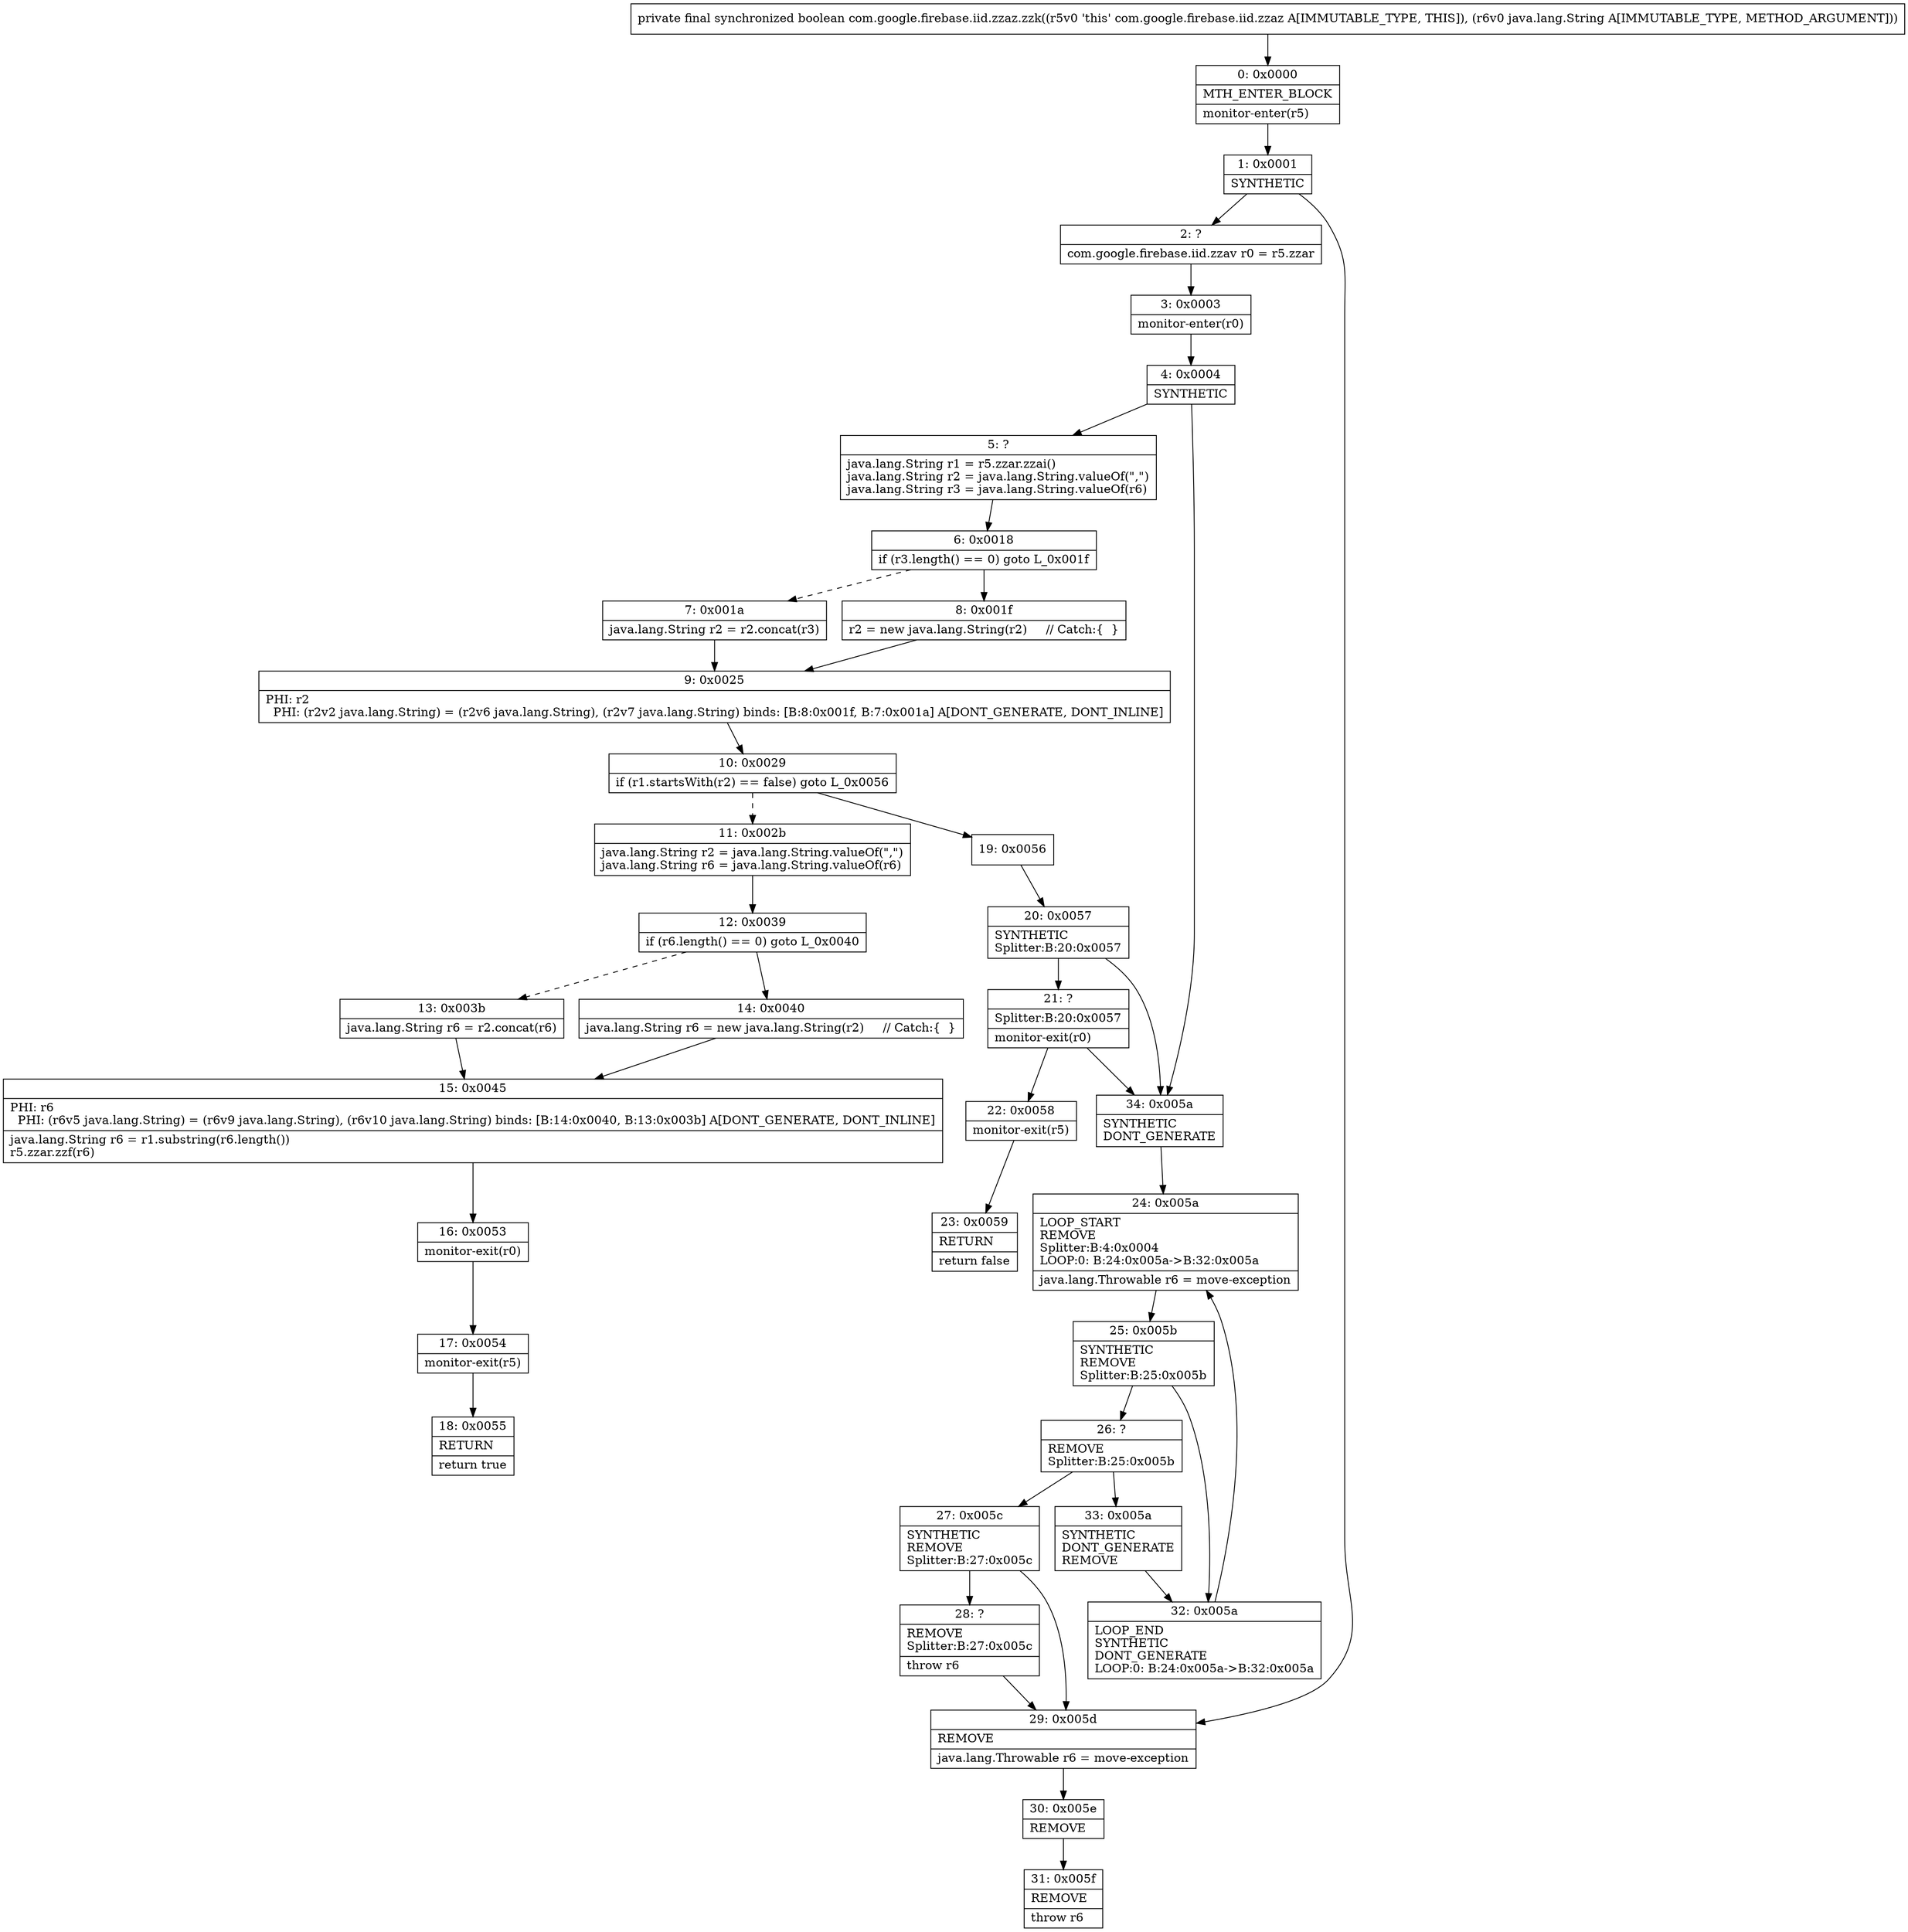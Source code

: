 digraph "CFG forcom.google.firebase.iid.zzaz.zzk(Ljava\/lang\/String;)Z" {
Node_0 [shape=record,label="{0\:\ 0x0000|MTH_ENTER_BLOCK\l|monitor\-enter(r5)\l}"];
Node_1 [shape=record,label="{1\:\ 0x0001|SYNTHETIC\l}"];
Node_2 [shape=record,label="{2\:\ ?|com.google.firebase.iid.zzav r0 = r5.zzar\l}"];
Node_3 [shape=record,label="{3\:\ 0x0003|monitor\-enter(r0)\l}"];
Node_4 [shape=record,label="{4\:\ 0x0004|SYNTHETIC\l}"];
Node_5 [shape=record,label="{5\:\ ?|java.lang.String r1 = r5.zzar.zzai()\ljava.lang.String r2 = java.lang.String.valueOf(\",\")\ljava.lang.String r3 = java.lang.String.valueOf(r6)\l}"];
Node_6 [shape=record,label="{6\:\ 0x0018|if (r3.length() == 0) goto L_0x001f\l}"];
Node_7 [shape=record,label="{7\:\ 0x001a|java.lang.String r2 = r2.concat(r3)\l}"];
Node_8 [shape=record,label="{8\:\ 0x001f|r2 = new java.lang.String(r2)     \/\/ Catch:\{  \}\l}"];
Node_9 [shape=record,label="{9\:\ 0x0025|PHI: r2 \l  PHI: (r2v2 java.lang.String) = (r2v6 java.lang.String), (r2v7 java.lang.String) binds: [B:8:0x001f, B:7:0x001a] A[DONT_GENERATE, DONT_INLINE]\l}"];
Node_10 [shape=record,label="{10\:\ 0x0029|if (r1.startsWith(r2) == false) goto L_0x0056\l}"];
Node_11 [shape=record,label="{11\:\ 0x002b|java.lang.String r2 = java.lang.String.valueOf(\",\")\ljava.lang.String r6 = java.lang.String.valueOf(r6)\l}"];
Node_12 [shape=record,label="{12\:\ 0x0039|if (r6.length() == 0) goto L_0x0040\l}"];
Node_13 [shape=record,label="{13\:\ 0x003b|java.lang.String r6 = r2.concat(r6)\l}"];
Node_14 [shape=record,label="{14\:\ 0x0040|java.lang.String r6 = new java.lang.String(r2)     \/\/ Catch:\{  \}\l}"];
Node_15 [shape=record,label="{15\:\ 0x0045|PHI: r6 \l  PHI: (r6v5 java.lang.String) = (r6v9 java.lang.String), (r6v10 java.lang.String) binds: [B:14:0x0040, B:13:0x003b] A[DONT_GENERATE, DONT_INLINE]\l|java.lang.String r6 = r1.substring(r6.length())\lr5.zzar.zzf(r6)\l}"];
Node_16 [shape=record,label="{16\:\ 0x0053|monitor\-exit(r0)\l}"];
Node_17 [shape=record,label="{17\:\ 0x0054|monitor\-exit(r5)\l}"];
Node_18 [shape=record,label="{18\:\ 0x0055|RETURN\l|return true\l}"];
Node_19 [shape=record,label="{19\:\ 0x0056}"];
Node_20 [shape=record,label="{20\:\ 0x0057|SYNTHETIC\lSplitter:B:20:0x0057\l}"];
Node_21 [shape=record,label="{21\:\ ?|Splitter:B:20:0x0057\l|monitor\-exit(r0)\l}"];
Node_22 [shape=record,label="{22\:\ 0x0058|monitor\-exit(r5)\l}"];
Node_23 [shape=record,label="{23\:\ 0x0059|RETURN\l|return false\l}"];
Node_24 [shape=record,label="{24\:\ 0x005a|LOOP_START\lREMOVE\lSplitter:B:4:0x0004\lLOOP:0: B:24:0x005a\-\>B:32:0x005a\l|java.lang.Throwable r6 = move\-exception\l}"];
Node_25 [shape=record,label="{25\:\ 0x005b|SYNTHETIC\lREMOVE\lSplitter:B:25:0x005b\l}"];
Node_26 [shape=record,label="{26\:\ ?|REMOVE\lSplitter:B:25:0x005b\l}"];
Node_27 [shape=record,label="{27\:\ 0x005c|SYNTHETIC\lREMOVE\lSplitter:B:27:0x005c\l}"];
Node_28 [shape=record,label="{28\:\ ?|REMOVE\lSplitter:B:27:0x005c\l|throw r6\l}"];
Node_29 [shape=record,label="{29\:\ 0x005d|REMOVE\l|java.lang.Throwable r6 = move\-exception\l}"];
Node_30 [shape=record,label="{30\:\ 0x005e|REMOVE\l}"];
Node_31 [shape=record,label="{31\:\ 0x005f|REMOVE\l|throw r6\l}"];
Node_32 [shape=record,label="{32\:\ 0x005a|LOOP_END\lSYNTHETIC\lDONT_GENERATE\lLOOP:0: B:24:0x005a\-\>B:32:0x005a\l}"];
Node_33 [shape=record,label="{33\:\ 0x005a|SYNTHETIC\lDONT_GENERATE\lREMOVE\l}"];
Node_34 [shape=record,label="{34\:\ 0x005a|SYNTHETIC\lDONT_GENERATE\l}"];
MethodNode[shape=record,label="{private final synchronized boolean com.google.firebase.iid.zzaz.zzk((r5v0 'this' com.google.firebase.iid.zzaz A[IMMUTABLE_TYPE, THIS]), (r6v0 java.lang.String A[IMMUTABLE_TYPE, METHOD_ARGUMENT])) }"];
MethodNode -> Node_0;
Node_0 -> Node_1;
Node_1 -> Node_2;
Node_1 -> Node_29;
Node_2 -> Node_3;
Node_3 -> Node_4;
Node_4 -> Node_5;
Node_4 -> Node_34;
Node_5 -> Node_6;
Node_6 -> Node_7[style=dashed];
Node_6 -> Node_8;
Node_7 -> Node_9;
Node_8 -> Node_9;
Node_9 -> Node_10;
Node_10 -> Node_11[style=dashed];
Node_10 -> Node_19;
Node_11 -> Node_12;
Node_12 -> Node_13[style=dashed];
Node_12 -> Node_14;
Node_13 -> Node_15;
Node_14 -> Node_15;
Node_15 -> Node_16;
Node_16 -> Node_17;
Node_17 -> Node_18;
Node_19 -> Node_20;
Node_20 -> Node_21;
Node_20 -> Node_34;
Node_21 -> Node_22;
Node_21 -> Node_34;
Node_22 -> Node_23;
Node_24 -> Node_25;
Node_25 -> Node_26;
Node_25 -> Node_32;
Node_26 -> Node_27;
Node_26 -> Node_33;
Node_27 -> Node_28;
Node_27 -> Node_29;
Node_28 -> Node_29;
Node_29 -> Node_30;
Node_30 -> Node_31;
Node_32 -> Node_24;
Node_33 -> Node_32;
Node_34 -> Node_24;
}

